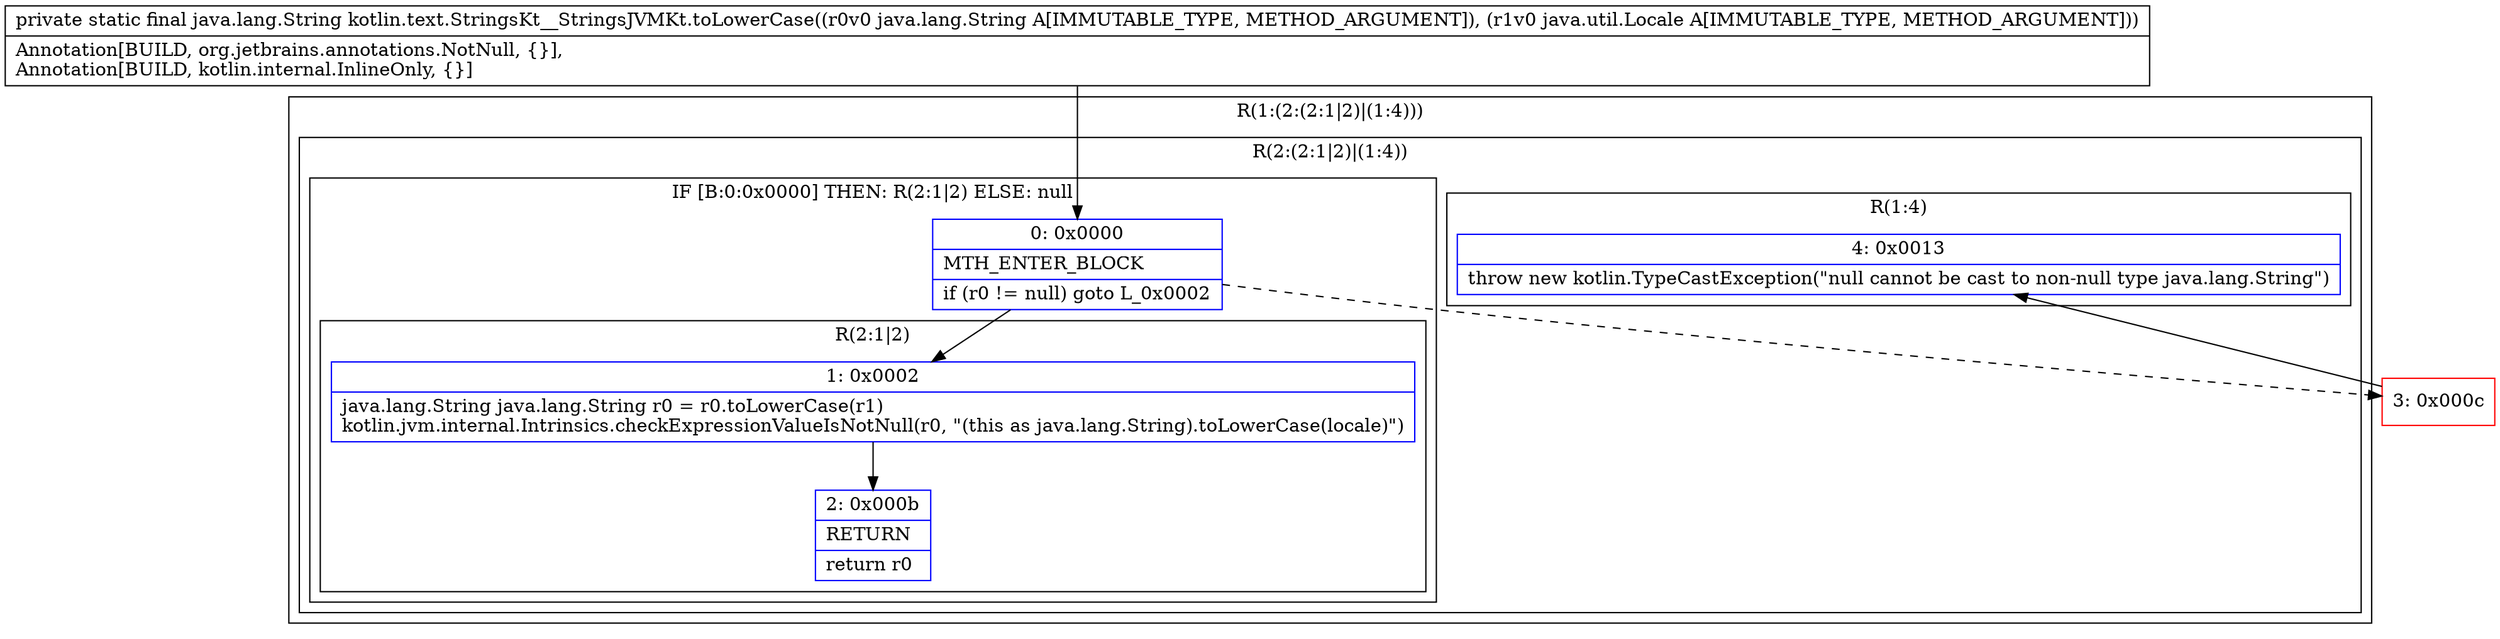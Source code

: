 digraph "CFG forkotlin.text.StringsKt__StringsJVMKt.toLowerCase(Ljava\/lang\/String;Ljava\/util\/Locale;)Ljava\/lang\/String;" {
subgraph cluster_Region_1788345325 {
label = "R(1:(2:(2:1|2)|(1:4)))";
node [shape=record,color=blue];
subgraph cluster_Region_46295698 {
label = "R(2:(2:1|2)|(1:4))";
node [shape=record,color=blue];
subgraph cluster_IfRegion_210600809 {
label = "IF [B:0:0x0000] THEN: R(2:1|2) ELSE: null";
node [shape=record,color=blue];
Node_0 [shape=record,label="{0\:\ 0x0000|MTH_ENTER_BLOCK\l|if (r0 != null) goto L_0x0002\l}"];
subgraph cluster_Region_2131712087 {
label = "R(2:1|2)";
node [shape=record,color=blue];
Node_1 [shape=record,label="{1\:\ 0x0002|java.lang.String java.lang.String r0 = r0.toLowerCase(r1)\lkotlin.jvm.internal.Intrinsics.checkExpressionValueIsNotNull(r0, \"(this as java.lang.String).toLowerCase(locale)\")\l}"];
Node_2 [shape=record,label="{2\:\ 0x000b|RETURN\l|return r0\l}"];
}
}
subgraph cluster_Region_2111510889 {
label = "R(1:4)";
node [shape=record,color=blue];
Node_4 [shape=record,label="{4\:\ 0x0013|throw new kotlin.TypeCastException(\"null cannot be cast to non\-null type java.lang.String\")\l}"];
}
}
}
Node_3 [shape=record,color=red,label="{3\:\ 0x000c}"];
MethodNode[shape=record,label="{private static final java.lang.String kotlin.text.StringsKt__StringsJVMKt.toLowerCase((r0v0 java.lang.String A[IMMUTABLE_TYPE, METHOD_ARGUMENT]), (r1v0 java.util.Locale A[IMMUTABLE_TYPE, METHOD_ARGUMENT]))  | Annotation[BUILD, org.jetbrains.annotations.NotNull, \{\}], \lAnnotation[BUILD, kotlin.internal.InlineOnly, \{\}]\l}"];
MethodNode -> Node_0;
Node_0 -> Node_1;
Node_0 -> Node_3[style=dashed];
Node_1 -> Node_2;
Node_3 -> Node_4;
}

